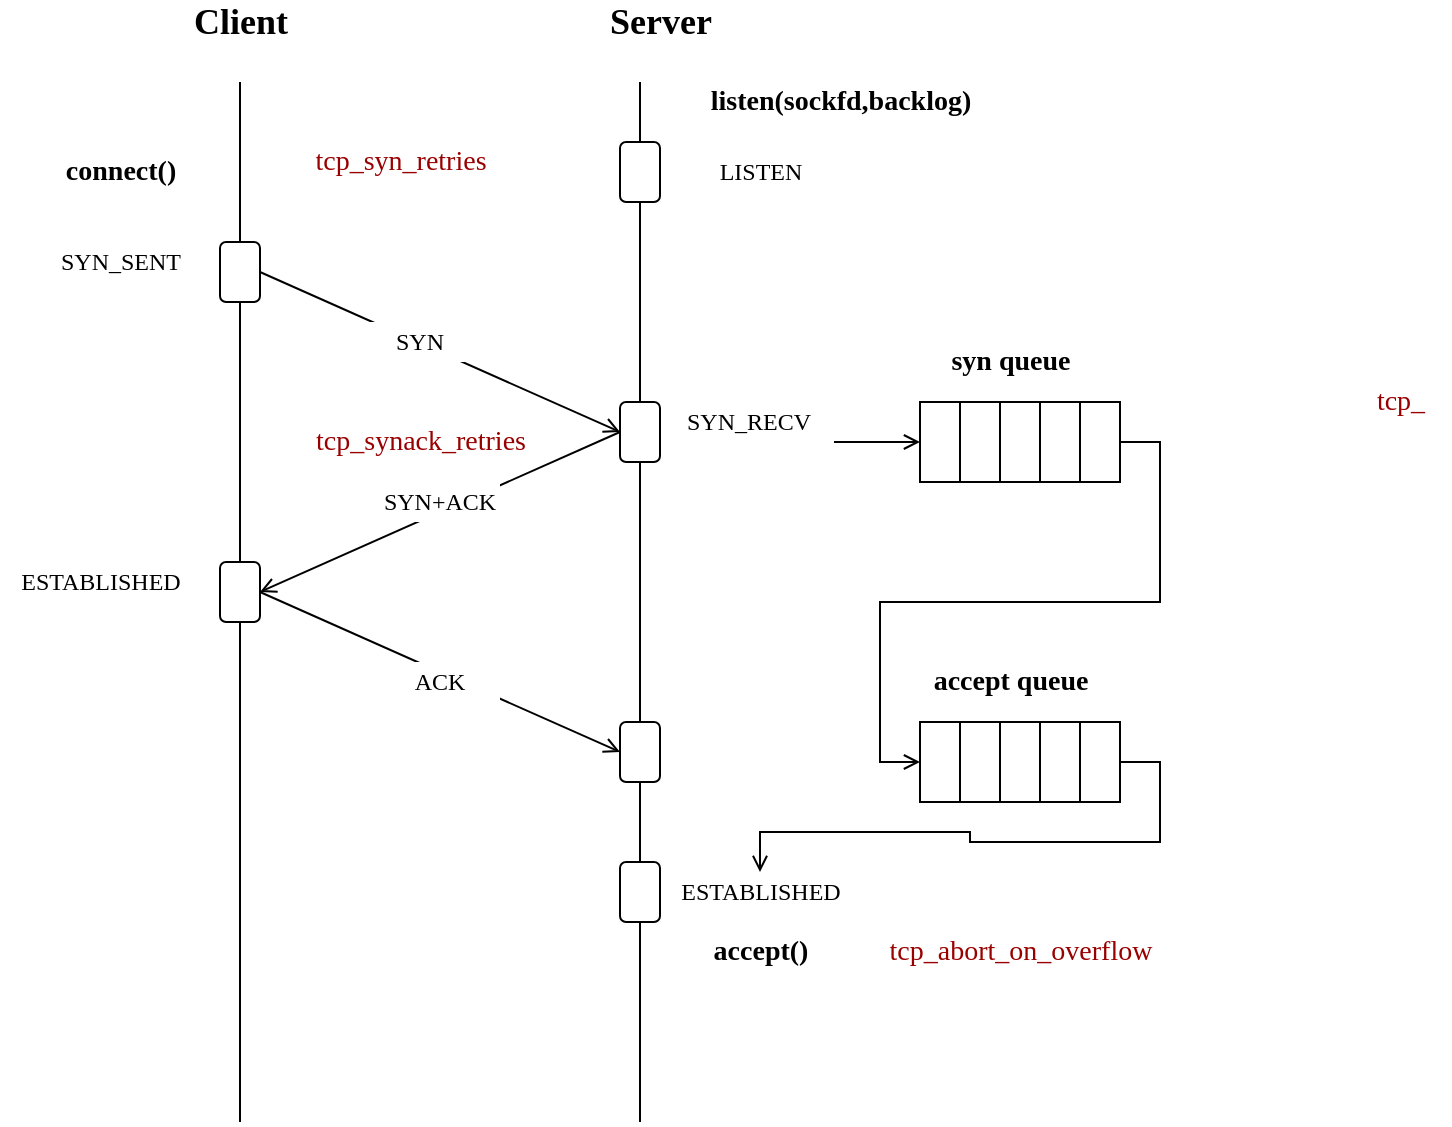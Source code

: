 <mxfile version="13.10.0" type="github">
  <diagram id="P91SCGsz-ltXGOBzR_zQ" name="第 1 页">
    <mxGraphModel dx="946" dy="606" grid="1" gridSize="10" guides="1" tooltips="1" connect="1" arrows="1" fold="1" page="0" pageScale="1" pageWidth="827" pageHeight="1169" math="0" shadow="0">
      <root>
        <mxCell id="0" />
        <mxCell id="1" parent="0" />
        <mxCell id="ni8dpE49jvUW7miDLn6J-11" value="" style="endArrow=none;html=1;strokeWidth=1;" parent="1" edge="1">
          <mxGeometry width="50" height="50" relative="1" as="geometry">
            <mxPoint x="160" y="560" as="sourcePoint" />
            <mxPoint x="160" y="40" as="targetPoint" />
          </mxGeometry>
        </mxCell>
        <mxCell id="ni8dpE49jvUW7miDLn6J-34" style="rounded=0;orthogonalLoop=1;jettySize=auto;html=1;exitX=1;exitY=0.5;exitDx=0;exitDy=0;entryX=0;entryY=0.5;entryDx=0;entryDy=0;strokeWidth=1;endArrow=open;endFill=0;" parent="1" source="ni8dpE49jvUW7miDLn6J-8" target="ni8dpE49jvUW7miDLn6J-13" edge="1">
          <mxGeometry relative="1" as="geometry" />
        </mxCell>
        <mxCell id="ni8dpE49jvUW7miDLn6J-8" value="" style="rounded=1;whiteSpace=wrap;html=1;" parent="1" vertex="1">
          <mxGeometry x="150" y="120" width="20" height="30" as="geometry" />
        </mxCell>
        <mxCell id="ni8dpE49jvUW7miDLn6J-12" value="" style="endArrow=none;html=1;strokeWidth=1;" parent="1" source="ni8dpE49jvUW7miDLn6J-41" edge="1">
          <mxGeometry width="50" height="50" relative="1" as="geometry">
            <mxPoint x="360" y="560" as="sourcePoint" />
            <mxPoint x="360" y="40" as="targetPoint" />
          </mxGeometry>
        </mxCell>
        <mxCell id="ni8dpE49jvUW7miDLn6J-35" style="edgeStyle=none;rounded=0;orthogonalLoop=1;jettySize=auto;html=1;exitX=0;exitY=0.5;exitDx=0;exitDy=0;entryX=1;entryY=0.5;entryDx=0;entryDy=0;endArrow=open;endFill=0;strokeWidth=1;" parent="1" source="ni8dpE49jvUW7miDLn6J-13" target="ni8dpE49jvUW7miDLn6J-15" edge="1">
          <mxGeometry relative="1" as="geometry" />
        </mxCell>
        <mxCell id="ni8dpE49jvUW7miDLn6J-13" value="" style="rounded=1;whiteSpace=wrap;html=1;" parent="1" vertex="1">
          <mxGeometry x="350" y="200" width="20" height="30" as="geometry" />
        </mxCell>
        <mxCell id="ni8dpE49jvUW7miDLn6J-14" value="" style="endArrow=none;html=1;strokeWidth=1;" parent="1" source="ni8dpE49jvUW7miDLn6J-19" target="ni8dpE49jvUW7miDLn6J-13" edge="1">
          <mxGeometry width="50" height="50" relative="1" as="geometry">
            <mxPoint x="360" y="560" as="sourcePoint" />
            <mxPoint x="360" y="80" as="targetPoint" />
          </mxGeometry>
        </mxCell>
        <mxCell id="ni8dpE49jvUW7miDLn6J-36" style="edgeStyle=none;rounded=0;orthogonalLoop=1;jettySize=auto;html=1;exitX=1;exitY=0.5;exitDx=0;exitDy=0;entryX=0;entryY=0.5;entryDx=0;entryDy=0;endArrow=open;endFill=0;strokeWidth=1;" parent="1" source="ni8dpE49jvUW7miDLn6J-15" target="ni8dpE49jvUW7miDLn6J-19" edge="1">
          <mxGeometry relative="1" as="geometry" />
        </mxCell>
        <mxCell id="ni8dpE49jvUW7miDLn6J-15" value="" style="rounded=1;whiteSpace=wrap;html=1;" parent="1" vertex="1">
          <mxGeometry x="150" y="280" width="20" height="30" as="geometry" />
        </mxCell>
        <mxCell id="ni8dpE49jvUW7miDLn6J-19" value="" style="rounded=1;whiteSpace=wrap;html=1;" parent="1" vertex="1">
          <mxGeometry x="350" y="360" width="20" height="30" as="geometry" />
        </mxCell>
        <mxCell id="ni8dpE49jvUW7miDLn6J-20" value="" style="endArrow=none;html=1;strokeWidth=1;" parent="1" source="ni8dpE49jvUW7miDLn6J-49" target="ni8dpE49jvUW7miDLn6J-19" edge="1">
          <mxGeometry width="50" height="50" relative="1" as="geometry">
            <mxPoint x="360" y="560" as="sourcePoint" />
            <mxPoint x="360" y="230" as="targetPoint" />
          </mxGeometry>
        </mxCell>
        <mxCell id="ni8dpE49jvUW7miDLn6J-23" value="" style="rounded=0;whiteSpace=wrap;html=1;strokeWidth=1;" parent="1" vertex="1">
          <mxGeometry x="500" y="200" width="20" height="40" as="geometry" />
        </mxCell>
        <mxCell id="ni8dpE49jvUW7miDLn6J-24" value="" style="rounded=0;whiteSpace=wrap;html=1;strokeWidth=1;" parent="1" vertex="1">
          <mxGeometry x="520" y="200" width="20" height="40" as="geometry" />
        </mxCell>
        <mxCell id="ni8dpE49jvUW7miDLn6J-25" value="" style="rounded=0;whiteSpace=wrap;html=1;strokeWidth=1;" parent="1" vertex="1">
          <mxGeometry x="560" y="200" width="20" height="40" as="geometry" />
        </mxCell>
        <mxCell id="ni8dpE49jvUW7miDLn6J-26" value="" style="rounded=0;whiteSpace=wrap;html=1;strokeWidth=1;" parent="1" vertex="1">
          <mxGeometry x="540" y="200" width="20" height="40" as="geometry" />
        </mxCell>
        <mxCell id="ni8dpE49jvUW7miDLn6J-48" style="edgeStyle=orthogonalEdgeStyle;rounded=0;orthogonalLoop=1;jettySize=auto;html=1;exitX=1;exitY=0.5;exitDx=0;exitDy=0;entryX=0;entryY=0.5;entryDx=0;entryDy=0;endArrow=open;endFill=0;strokeWidth=1;" parent="1" source="ni8dpE49jvUW7miDLn6J-27" target="ni8dpE49jvUW7miDLn6J-29" edge="1">
          <mxGeometry relative="1" as="geometry" />
        </mxCell>
        <mxCell id="ni8dpE49jvUW7miDLn6J-27" value="" style="rounded=0;whiteSpace=wrap;html=1;strokeWidth=1;" parent="1" vertex="1">
          <mxGeometry x="580" y="200" width="20" height="40" as="geometry" />
        </mxCell>
        <mxCell id="ni8dpE49jvUW7miDLn6J-29" value="" style="rounded=0;whiteSpace=wrap;html=1;strokeWidth=1;" parent="1" vertex="1">
          <mxGeometry x="500" y="360" width="20" height="40" as="geometry" />
        </mxCell>
        <mxCell id="ni8dpE49jvUW7miDLn6J-30" value="" style="rounded=0;whiteSpace=wrap;html=1;strokeWidth=1;" parent="1" vertex="1">
          <mxGeometry x="520" y="360" width="20" height="40" as="geometry" />
        </mxCell>
        <mxCell id="ni8dpE49jvUW7miDLn6J-31" value="" style="rounded=0;whiteSpace=wrap;html=1;strokeWidth=1;" parent="1" vertex="1">
          <mxGeometry x="560" y="360" width="20" height="40" as="geometry" />
        </mxCell>
        <mxCell id="ni8dpE49jvUW7miDLn6J-32" value="" style="rounded=0;whiteSpace=wrap;html=1;strokeWidth=1;" parent="1" vertex="1">
          <mxGeometry x="540" y="360" width="20" height="40" as="geometry" />
        </mxCell>
        <mxCell id="ni8dpE49jvUW7miDLn6J-33" value="" style="rounded=0;whiteSpace=wrap;html=1;strokeWidth=1;" parent="1" vertex="1">
          <mxGeometry x="580" y="360" width="20" height="40" as="geometry" />
        </mxCell>
        <mxCell id="ni8dpE49jvUW7miDLn6J-37" value="&lt;font face=&quot;Comic Sans MS&quot;&gt;SYN_SENT&lt;/font&gt;" style="text;html=1;resizable=0;autosize=1;align=center;verticalAlign=middle;points=[];fillColor=none;strokeColor=none;rounded=0;" parent="1" vertex="1">
          <mxGeometry x="60" y="120" width="80" height="20" as="geometry" />
        </mxCell>
        <mxCell id="ni8dpE49jvUW7miDLn6J-38" value="&lt;font face=&quot;Comic Sans MS&quot;&gt;SYN_RECV&lt;/font&gt;" style="text;html=1;resizable=0;autosize=1;align=center;verticalAlign=middle;points=[];fillColor=none;strokeColor=none;rounded=0;" parent="1" vertex="1">
          <mxGeometry x="374" y="200" width="80" height="20" as="geometry" />
        </mxCell>
        <mxCell id="ni8dpE49jvUW7miDLn6J-39" value="&lt;font face=&quot;Comic Sans MS&quot;&gt;ESTABLISHED&lt;/font&gt;" style="text;html=1;resizable=0;autosize=1;align=center;verticalAlign=middle;points=[];fillColor=none;strokeColor=none;rounded=0;" parent="1" vertex="1">
          <mxGeometry x="40" y="280" width="100" height="20" as="geometry" />
        </mxCell>
        <mxCell id="ni8dpE49jvUW7miDLn6J-41" value="" style="rounded=1;whiteSpace=wrap;html=1;" parent="1" vertex="1">
          <mxGeometry x="350" y="70" width="20" height="30" as="geometry" />
        </mxCell>
        <mxCell id="ni8dpE49jvUW7miDLn6J-42" value="" style="endArrow=none;html=1;strokeWidth=1;" parent="1" source="ni8dpE49jvUW7miDLn6J-13" target="ni8dpE49jvUW7miDLn6J-41" edge="1">
          <mxGeometry width="50" height="50" relative="1" as="geometry">
            <mxPoint x="360" y="200" as="sourcePoint" />
            <mxPoint x="360" y="40" as="targetPoint" />
          </mxGeometry>
        </mxCell>
        <mxCell id="ni8dpE49jvUW7miDLn6J-43" value="&lt;font face=&quot;Comic Sans MS&quot;&gt;LISTEN&lt;/font&gt;" style="text;html=1;resizable=0;autosize=1;align=center;verticalAlign=middle;points=[];fillColor=none;strokeColor=none;rounded=0;" parent="1" vertex="1">
          <mxGeometry x="390" y="75" width="60" height="20" as="geometry" />
        </mxCell>
        <mxCell id="ni8dpE49jvUW7miDLn6J-44" value="&lt;b style=&quot;font-family: &amp;#34;comic sans ms&amp;#34;&quot;&gt;&lt;font style=&quot;font-size: 14px&quot;&gt;listen(sockfd,backlog)&lt;/font&gt;&lt;/b&gt;" style="text;html=1;resizable=0;autosize=1;align=center;verticalAlign=middle;points=[];fillColor=none;strokeColor=none;rounded=0;" parent="1" vertex="1">
          <mxGeometry x="380" y="40" width="160" height="20" as="geometry" />
        </mxCell>
        <mxCell id="ni8dpE49jvUW7miDLn6J-45" value="&lt;b style=&quot;font-family: &amp;#34;comic sans ms&amp;#34;&quot;&gt;&lt;font style=&quot;font-size: 14px&quot;&gt;connect()&lt;/font&gt;&lt;/b&gt;" style="text;html=1;resizable=0;autosize=1;align=center;verticalAlign=middle;points=[];fillColor=none;strokeColor=none;rounded=0;" parent="1" vertex="1">
          <mxGeometry x="60" y="75" width="80" height="20" as="geometry" />
        </mxCell>
        <mxCell id="ni8dpE49jvUW7miDLn6J-46" value="&lt;b style=&quot;font-family: &amp;#34;comic sans ms&amp;#34;&quot;&gt;&lt;font style=&quot;font-size: 14px&quot;&gt;syn queue&lt;/font&gt;&lt;/b&gt;" style="text;html=1;resizable=0;autosize=1;align=center;verticalAlign=middle;points=[];fillColor=none;strokeColor=none;rounded=0;" parent="1" vertex="1">
          <mxGeometry x="505" y="170" width="80" height="20" as="geometry" />
        </mxCell>
        <mxCell id="ni8dpE49jvUW7miDLn6J-47" value="&lt;font face=&quot;comic sans ms&quot;&gt;&lt;span style=&quot;font-size: 14px&quot;&gt;&lt;b&gt;accept queue&lt;/b&gt;&lt;/span&gt;&lt;/font&gt;" style="text;html=1;resizable=0;autosize=1;align=center;verticalAlign=middle;points=[];fillColor=none;strokeColor=none;rounded=0;" parent="1" vertex="1">
          <mxGeometry x="495" y="330" width="100" height="20" as="geometry" />
        </mxCell>
        <mxCell id="ni8dpE49jvUW7miDLn6J-49" value="" style="rounded=1;whiteSpace=wrap;html=1;" parent="1" vertex="1">
          <mxGeometry x="350" y="430" width="20" height="30" as="geometry" />
        </mxCell>
        <mxCell id="ni8dpE49jvUW7miDLn6J-50" value="" style="endArrow=none;html=1;strokeWidth=1;" parent="1" target="ni8dpE49jvUW7miDLn6J-49" edge="1">
          <mxGeometry width="50" height="50" relative="1" as="geometry">
            <mxPoint x="360" y="560" as="sourcePoint" />
            <mxPoint x="360" y="390" as="targetPoint" />
          </mxGeometry>
        </mxCell>
        <mxCell id="ni8dpE49jvUW7miDLn6J-51" value="&lt;b style=&quot;font-family: &amp;#34;comic sans ms&amp;#34;&quot;&gt;&lt;font style=&quot;font-size: 14px&quot;&gt;accept()&lt;/font&gt;&lt;/b&gt;" style="text;html=1;resizable=0;autosize=1;align=center;verticalAlign=middle;points=[];fillColor=none;strokeColor=none;rounded=0;" parent="1" vertex="1">
          <mxGeometry x="385" y="465" width="70" height="20" as="geometry" />
        </mxCell>
        <mxCell id="ni8dpE49jvUW7miDLn6J-53" value="&lt;font face=&quot;Comic Sans MS&quot;&gt;SYN&lt;/font&gt;" style="rounded=0;whiteSpace=wrap;html=1;strokeWidth=1;strokeColor=none;" parent="1" vertex="1">
          <mxGeometry x="220" y="160" width="60" height="20" as="geometry" />
        </mxCell>
        <mxCell id="ni8dpE49jvUW7miDLn6J-55" value="&lt;font face=&quot;Comic Sans MS&quot;&gt;SYN+ACK&lt;/font&gt;" style="rounded=0;whiteSpace=wrap;html=1;strokeWidth=1;strokeColor=none;" parent="1" vertex="1">
          <mxGeometry x="230" y="240" width="60" height="20" as="geometry" />
        </mxCell>
        <mxCell id="ni8dpE49jvUW7miDLn6J-56" value="&lt;font face=&quot;Comic Sans MS&quot;&gt;ACK&lt;/font&gt;" style="rounded=0;whiteSpace=wrap;html=1;strokeWidth=1;strokeColor=none;" parent="1" vertex="1">
          <mxGeometry x="230" y="330" width="60" height="20" as="geometry" />
        </mxCell>
        <mxCell id="ni8dpE49jvUW7miDLn6J-61" value="" style="endArrow=open;html=1;strokeWidth=1;entryX=0;entryY=0.5;entryDx=0;entryDy=0;endFill=0;" parent="1" target="ni8dpE49jvUW7miDLn6J-23" edge="1">
          <mxGeometry width="50" height="50" relative="1" as="geometry">
            <mxPoint x="457" y="220" as="sourcePoint" />
            <mxPoint x="480" y="220" as="targetPoint" />
          </mxGeometry>
        </mxCell>
        <mxCell id="ni8dpE49jvUW7miDLn6J-63" value="&lt;b style=&quot;font-family: &amp;#34;comic sans ms&amp;#34;&quot;&gt;&lt;font style=&quot;font-size: 18px&quot;&gt;Client&lt;/font&gt;&lt;/b&gt;" style="text;html=1;resizable=0;autosize=1;align=center;verticalAlign=middle;points=[];fillColor=none;strokeColor=none;rounded=0;" parent="1" vertex="1">
          <mxGeometry x="130" width="60" height="20" as="geometry" />
        </mxCell>
        <mxCell id="ni8dpE49jvUW7miDLn6J-64" value="&lt;b style=&quot;font-family: &amp;#34;comic sans ms&amp;#34;&quot;&gt;&lt;font style=&quot;font-size: 18px&quot;&gt;Server&lt;/font&gt;&lt;/b&gt;" style="text;html=1;resizable=0;autosize=1;align=center;verticalAlign=middle;points=[];fillColor=none;strokeColor=none;rounded=0;" parent="1" vertex="1">
          <mxGeometry x="335" width="70" height="20" as="geometry" />
        </mxCell>
        <mxCell id="S7OQ7nhC4cUbiSSfPi-7-1" value="&lt;span style=&quot;color: rgb(153 , 0 , 0) ; font-family: &amp;#34;comic sans ms&amp;#34; ; font-size: 14px&quot;&gt;tcp_syn_retries&lt;/span&gt;" style="text;html=1;resizable=0;autosize=1;align=center;verticalAlign=middle;points=[];fillColor=none;strokeColor=none;rounded=0;" vertex="1" parent="1">
          <mxGeometry x="180" y="70" width="120" height="20" as="geometry" />
        </mxCell>
        <mxCell id="S7OQ7nhC4cUbiSSfPi-7-2" value="&lt;span style=&quot;color: rgb(153 , 0 , 0) ; font-family: &amp;#34;comic sans ms&amp;#34; ; font-size: 14px&quot;&gt;tcp_synack_retries&lt;/span&gt;" style="text;html=1;resizable=0;autosize=1;align=center;verticalAlign=middle;points=[];fillColor=none;strokeColor=none;rounded=0;" vertex="1" parent="1">
          <mxGeometry x="180" y="210" width="140" height="20" as="geometry" />
        </mxCell>
        <mxCell id="S7OQ7nhC4cUbiSSfPi-7-3" value="&lt;span style=&quot;color: rgb(153 , 0 , 0) ; font-family: &amp;#34;comic sans ms&amp;#34; ; font-size: 14px&quot;&gt;tcp_abort_on_overflow&lt;/span&gt;" style="text;html=1;resizable=0;autosize=1;align=center;verticalAlign=middle;points=[];fillColor=none;strokeColor=none;rounded=0;" vertex="1" parent="1">
          <mxGeometry x="465" y="465" width="170" height="20" as="geometry" />
        </mxCell>
        <mxCell id="S7OQ7nhC4cUbiSSfPi-7-4" value="&lt;span style=&quot;color: rgb(153 , 0 , 0) ; font-family: &amp;#34;comic sans ms&amp;#34; ; font-size: 14px&quot;&gt;tcp_&lt;/span&gt;" style="text;html=1;resizable=0;autosize=1;align=center;verticalAlign=middle;points=[];fillColor=none;strokeColor=none;rounded=0;" vertex="1" parent="1">
          <mxGeometry x="715" y="190" width="50" height="20" as="geometry" />
        </mxCell>
        <mxCell id="ni8dpE49jvUW7miDLn6J-40" value="&lt;font face=&quot;Comic Sans MS&quot;&gt;ESTABLISHED&lt;/font&gt;" style="text;html=1;resizable=0;autosize=1;align=center;verticalAlign=middle;points=[];fillColor=none;strokeColor=none;rounded=0;" parent="1" vertex="1">
          <mxGeometry x="370" y="435" width="100" height="20" as="geometry" />
        </mxCell>
        <mxCell id="S7OQ7nhC4cUbiSSfPi-7-6" style="edgeStyle=orthogonalEdgeStyle;rounded=0;orthogonalLoop=1;jettySize=auto;html=1;exitX=1;exitY=0.5;exitDx=0;exitDy=0;endArrow=open;endFill=0;strokeWidth=1;" edge="1" parent="1" source="ni8dpE49jvUW7miDLn6J-33" target="ni8dpE49jvUW7miDLn6J-40">
          <mxGeometry relative="1" as="geometry">
            <mxPoint x="600" y="380" as="sourcePoint" />
            <mxPoint x="420" y="465" as="targetPoint" />
          </mxGeometry>
        </mxCell>
      </root>
    </mxGraphModel>
  </diagram>
</mxfile>

